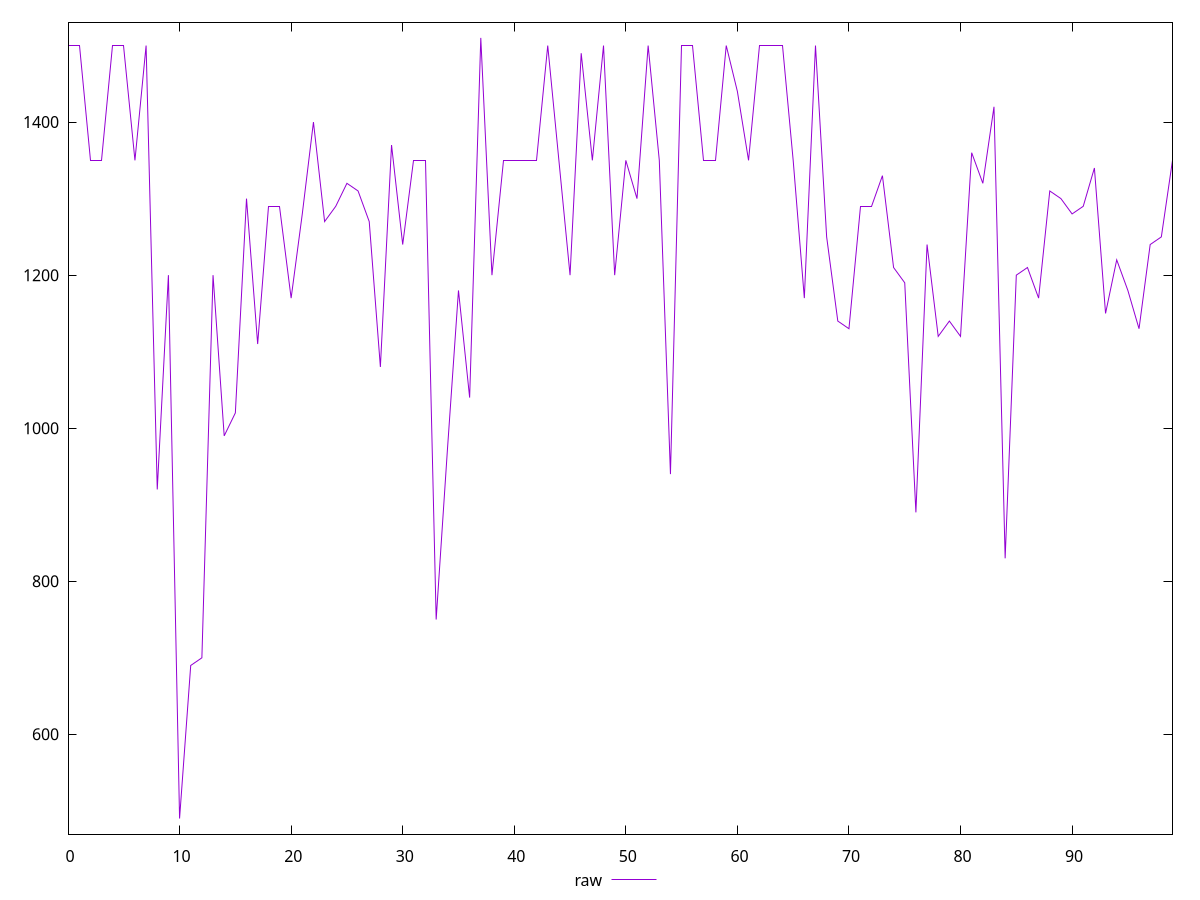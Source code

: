 reset

$raw <<EOF
0 1500
1 1500
2 1350
3 1350
4 1500
5 1500
6 1350
7 1500
8 920
9 1200
10 490
11 690
12 700
13 1200
14 990
15 1020
16 1300
17 1110
18 1290
19 1290
20 1170
21 1280
22 1400
23 1270
24 1290
25 1320
26 1310
27 1270
28 1080
29 1370
30 1240
31 1350
32 1350
33 750
34 970
35 1180
36 1040
37 1510
38 1200
39 1350
40 1350
41 1350
42 1350
43 1500
44 1350
45 1200
46 1490
47 1350
48 1500
49 1200
50 1350
51 1300
52 1500
53 1350
54 940
55 1500
56 1500
57 1350
58 1350
59 1500
60 1440
61 1350
62 1500
63 1500
64 1500
65 1350
66 1170
67 1500
68 1250
69 1140
70 1130
71 1290
72 1290
73 1330
74 1210
75 1190
76 890
77 1240
78 1120
79 1140
80 1120
81 1360
82 1320
83 1420
84 830
85 1200
86 1210
87 1170
88 1310
89 1300
90 1280
91 1290
92 1340
93 1150
94 1220
95 1180
96 1130
97 1240
98 1250
99 1350
EOF

set key outside below
set xrange [0:99]
set yrange [469.6:1530.4]
set trange [469.6:1530.4]
set terminal svg size 640, 500 enhanced background rgb 'white'
set output "reprap/uses-webp-images/samples/pages+cached/raw/values.svg"

plot $raw title "raw" with line

reset
